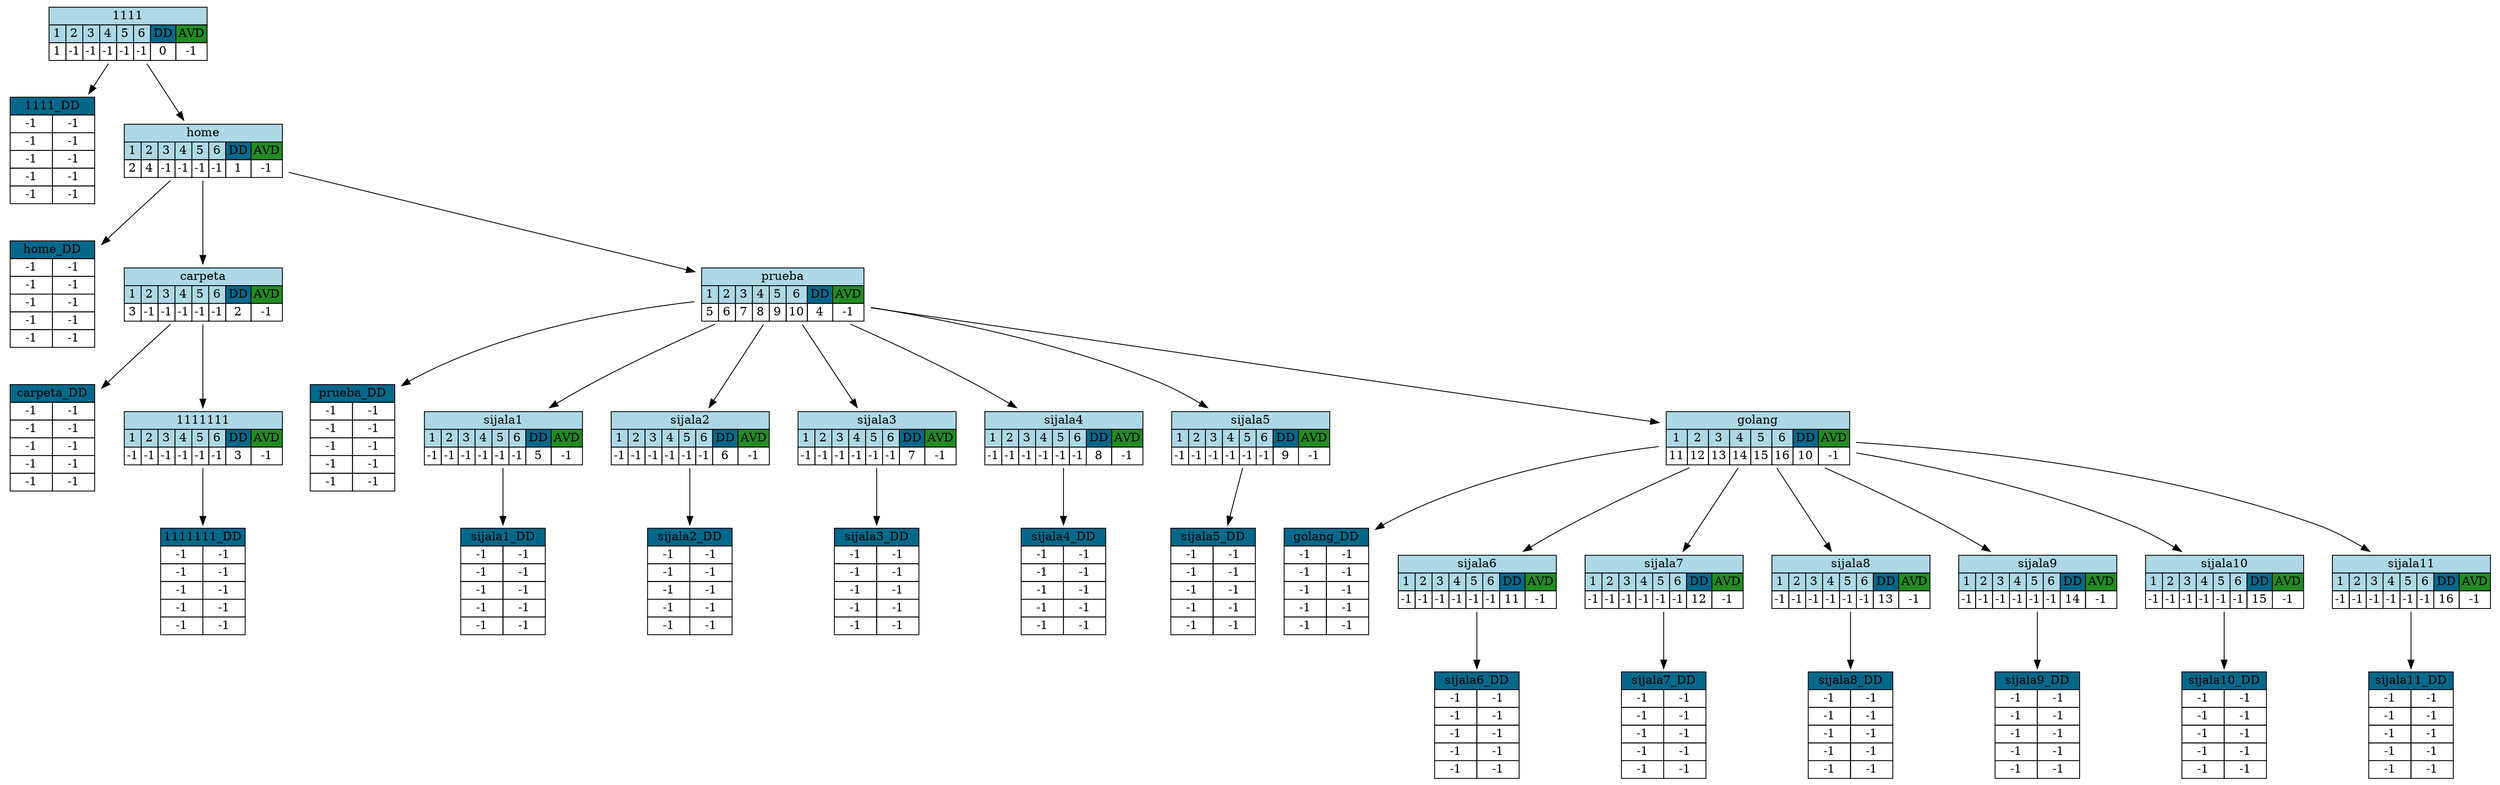 digraph G{ 
node [shape=plaintext]
tbl1111[label=<
<table border='0' cellborder='1' cellspacing='0'>
<tr>
<td colspan='8' bgcolor= 'lightblue' >1111</td>
</tr>
<tr>
<td bgcolor='lightblue' width='20' >1</td>
<td bgcolor='lightblue' width='20' >2</td>
<td bgcolor='lightblue' width='20' >3</td>
<td bgcolor='lightblue' width='20' >4</td>
<td bgcolor='lightblue' width='20' >5</td>
<td bgcolor='lightblue' width='20' >6</td>
<td bgcolor='deepskyblue4' width='30' >DD</td>
<td bgcolor='forestgreen' width='20' >AVD</td>
</tr>
<tr>
<td width='20'>1</td>
<td width='20'>-1</td>
<td width='20'>-1</td>
<td width='20'>-1</td>
<td width='20'>-1</td>
<td width='20'>-1</td>
<td width='20'>0</td>
<td width='20'>-1</td>
</tr>
</table>
>];
tbl1111->tbl1111_DD
tbl1111_DD[label=<
<table border='0' cellborder='1' cellspacing='0'>
<tr><td bgcolor='deepskyblue4' width='100' colspan='2'>1111_DD</td>
</tr>
<tr>
<td>-1</td>
<td>-1</td>
</tr>
<tr>
<td>-1</td>
<td>-1</td>
</tr>
<tr>
<td>-1</td>
<td>-1</td>
</tr>
<tr>
<td>-1</td>
<td>-1</td>
</tr>
<tr>
<td>-1</td>
<td>-1</td>
</tr>
</table>
>];
tbl1111->tblhome
tblhome[label=<
<table border='0' cellborder='1' cellspacing='0'>
<tr>
<td colspan='8' bgcolor= 'lightblue' >home</td>
</tr>
<tr>
<td bgcolor='lightblue' width='20' >1</td>
<td bgcolor='lightblue' width='20' >2</td>
<td bgcolor='lightblue' width='20' >3</td>
<td bgcolor='lightblue' width='20' >4</td>
<td bgcolor='lightblue' width='20' >5</td>
<td bgcolor='lightblue' width='20' >6</td>
<td bgcolor='deepskyblue4' width='30' >DD</td>
<td bgcolor='forestgreen' width='20' >AVD</td>
</tr>
<tr>
<td width='20'>2</td>
<td width='20'>4</td>
<td width='20'>-1</td>
<td width='20'>-1</td>
<td width='20'>-1</td>
<td width='20'>-1</td>
<td width='20'>1</td>
<td width='20'>-1</td>
</tr>
</table>
>];
tblhome->tblhome_DD
tblhome_DD[label=<
<table border='0' cellborder='1' cellspacing='0'>
<tr><td bgcolor='deepskyblue4' width='100' colspan='2'>home_DD</td>
</tr>
<tr>
<td>-1</td>
<td>-1</td>
</tr>
<tr>
<td>-1</td>
<td>-1</td>
</tr>
<tr>
<td>-1</td>
<td>-1</td>
</tr>
<tr>
<td>-1</td>
<td>-1</td>
</tr>
<tr>
<td>-1</td>
<td>-1</td>
</tr>
</table>
>];
tblhome->tblcarpeta
tblcarpeta[label=<
<table border='0' cellborder='1' cellspacing='0'>
<tr>
<td colspan='8' bgcolor= 'lightblue' >carpeta</td>
</tr>
<tr>
<td bgcolor='lightblue' width='20' >1</td>
<td bgcolor='lightblue' width='20' >2</td>
<td bgcolor='lightblue' width='20' >3</td>
<td bgcolor='lightblue' width='20' >4</td>
<td bgcolor='lightblue' width='20' >5</td>
<td bgcolor='lightblue' width='20' >6</td>
<td bgcolor='deepskyblue4' width='30' >DD</td>
<td bgcolor='forestgreen' width='20' >AVD</td>
</tr>
<tr>
<td width='20'>3</td>
<td width='20'>-1</td>
<td width='20'>-1</td>
<td width='20'>-1</td>
<td width='20'>-1</td>
<td width='20'>-1</td>
<td width='20'>2</td>
<td width='20'>-1</td>
</tr>
</table>
>];
tblcarpeta->tblcarpeta_DD
tblcarpeta_DD[label=<
<table border='0' cellborder='1' cellspacing='0'>
<tr><td bgcolor='deepskyblue4' width='100' colspan='2'>carpeta_DD</td>
</tr>
<tr>
<td>-1</td>
<td>-1</td>
</tr>
<tr>
<td>-1</td>
<td>-1</td>
</tr>
<tr>
<td>-1</td>
<td>-1</td>
</tr>
<tr>
<td>-1</td>
<td>-1</td>
</tr>
<tr>
<td>-1</td>
<td>-1</td>
</tr>
</table>
>];
tblcarpeta->tbl1111111
tbl1111111[label=<
<table border='0' cellborder='1' cellspacing='0'>
<tr>
<td colspan='8' bgcolor= 'lightblue' >1111111</td>
</tr>
<tr>
<td bgcolor='lightblue' width='20' >1</td>
<td bgcolor='lightblue' width='20' >2</td>
<td bgcolor='lightblue' width='20' >3</td>
<td bgcolor='lightblue' width='20' >4</td>
<td bgcolor='lightblue' width='20' >5</td>
<td bgcolor='lightblue' width='20' >6</td>
<td bgcolor='deepskyblue4' width='30' >DD</td>
<td bgcolor='forestgreen' width='20' >AVD</td>
</tr>
<tr>
<td width='20'>-1</td>
<td width='20'>-1</td>
<td width='20'>-1</td>
<td width='20'>-1</td>
<td width='20'>-1</td>
<td width='20'>-1</td>
<td width='20'>3</td>
<td width='20'>-1</td>
</tr>
</table>
>];
tbl1111111->tbl1111111_DD
tbl1111111_DD[label=<
<table border='0' cellborder='1' cellspacing='0'>
<tr><td bgcolor='deepskyblue4' width='100' colspan='2'>1111111_DD</td>
</tr>
<tr>
<td>-1</td>
<td>-1</td>
</tr>
<tr>
<td>-1</td>
<td>-1</td>
</tr>
<tr>
<td>-1</td>
<td>-1</td>
</tr>
<tr>
<td>-1</td>
<td>-1</td>
</tr>
<tr>
<td>-1</td>
<td>-1</td>
</tr>
</table>
>];
tblhome->tblprueba
tblprueba[label=<
<table border='0' cellborder='1' cellspacing='0'>
<tr>
<td colspan='8' bgcolor= 'lightblue' >prueba</td>
</tr>
<tr>
<td bgcolor='lightblue' width='20' >1</td>
<td bgcolor='lightblue' width='20' >2</td>
<td bgcolor='lightblue' width='20' >3</td>
<td bgcolor='lightblue' width='20' >4</td>
<td bgcolor='lightblue' width='20' >5</td>
<td bgcolor='lightblue' width='20' >6</td>
<td bgcolor='deepskyblue4' width='30' >DD</td>
<td bgcolor='forestgreen' width='20' >AVD</td>
</tr>
<tr>
<td width='20'>5</td>
<td width='20'>6</td>
<td width='20'>7</td>
<td width='20'>8</td>
<td width='20'>9</td>
<td width='20'>10</td>
<td width='20'>4</td>
<td width='20'>-1</td>
</tr>
</table>
>];
tblprueba->tblprueba_DD
tblprueba_DD[label=<
<table border='0' cellborder='1' cellspacing='0'>
<tr><td bgcolor='deepskyblue4' width='100' colspan='2'>prueba_DD</td>
</tr>
<tr>
<td>-1</td>
<td>-1</td>
</tr>
<tr>
<td>-1</td>
<td>-1</td>
</tr>
<tr>
<td>-1</td>
<td>-1</td>
</tr>
<tr>
<td>-1</td>
<td>-1</td>
</tr>
<tr>
<td>-1</td>
<td>-1</td>
</tr>
</table>
>];
tblprueba->tblsijala1
tblsijala1[label=<
<table border='0' cellborder='1' cellspacing='0'>
<tr>
<td colspan='8' bgcolor= 'lightblue' >sijala1</td>
</tr>
<tr>
<td bgcolor='lightblue' width='20' >1</td>
<td bgcolor='lightblue' width='20' >2</td>
<td bgcolor='lightblue' width='20' >3</td>
<td bgcolor='lightblue' width='20' >4</td>
<td bgcolor='lightblue' width='20' >5</td>
<td bgcolor='lightblue' width='20' >6</td>
<td bgcolor='deepskyblue4' width='30' >DD</td>
<td bgcolor='forestgreen' width='20' >AVD</td>
</tr>
<tr>
<td width='20'>-1</td>
<td width='20'>-1</td>
<td width='20'>-1</td>
<td width='20'>-1</td>
<td width='20'>-1</td>
<td width='20'>-1</td>
<td width='20'>5</td>
<td width='20'>-1</td>
</tr>
</table>
>];
tblsijala1->tblsijala1_DD
tblsijala1_DD[label=<
<table border='0' cellborder='1' cellspacing='0'>
<tr><td bgcolor='deepskyblue4' width='100' colspan='2'>sijala1_DD</td>
</tr>
<tr>
<td>-1</td>
<td>-1</td>
</tr>
<tr>
<td>-1</td>
<td>-1</td>
</tr>
<tr>
<td>-1</td>
<td>-1</td>
</tr>
<tr>
<td>-1</td>
<td>-1</td>
</tr>
<tr>
<td>-1</td>
<td>-1</td>
</tr>
</table>
>];
tblprueba->tblsijala2
tblsijala2[label=<
<table border='0' cellborder='1' cellspacing='0'>
<tr>
<td colspan='8' bgcolor= 'lightblue' >sijala2</td>
</tr>
<tr>
<td bgcolor='lightblue' width='20' >1</td>
<td bgcolor='lightblue' width='20' >2</td>
<td bgcolor='lightblue' width='20' >3</td>
<td bgcolor='lightblue' width='20' >4</td>
<td bgcolor='lightblue' width='20' >5</td>
<td bgcolor='lightblue' width='20' >6</td>
<td bgcolor='deepskyblue4' width='30' >DD</td>
<td bgcolor='forestgreen' width='20' >AVD</td>
</tr>
<tr>
<td width='20'>-1</td>
<td width='20'>-1</td>
<td width='20'>-1</td>
<td width='20'>-1</td>
<td width='20'>-1</td>
<td width='20'>-1</td>
<td width='20'>6</td>
<td width='20'>-1</td>
</tr>
</table>
>];
tblsijala2->tblsijala2_DD
tblsijala2_DD[label=<
<table border='0' cellborder='1' cellspacing='0'>
<tr><td bgcolor='deepskyblue4' width='100' colspan='2'>sijala2_DD</td>
</tr>
<tr>
<td>-1</td>
<td>-1</td>
</tr>
<tr>
<td>-1</td>
<td>-1</td>
</tr>
<tr>
<td>-1</td>
<td>-1</td>
</tr>
<tr>
<td>-1</td>
<td>-1</td>
</tr>
<tr>
<td>-1</td>
<td>-1</td>
</tr>
</table>
>];
tblprueba->tblsijala3
tblsijala3[label=<
<table border='0' cellborder='1' cellspacing='0'>
<tr>
<td colspan='8' bgcolor= 'lightblue' >sijala3</td>
</tr>
<tr>
<td bgcolor='lightblue' width='20' >1</td>
<td bgcolor='lightblue' width='20' >2</td>
<td bgcolor='lightblue' width='20' >3</td>
<td bgcolor='lightblue' width='20' >4</td>
<td bgcolor='lightblue' width='20' >5</td>
<td bgcolor='lightblue' width='20' >6</td>
<td bgcolor='deepskyblue4' width='30' >DD</td>
<td bgcolor='forestgreen' width='20' >AVD</td>
</tr>
<tr>
<td width='20'>-1</td>
<td width='20'>-1</td>
<td width='20'>-1</td>
<td width='20'>-1</td>
<td width='20'>-1</td>
<td width='20'>-1</td>
<td width='20'>7</td>
<td width='20'>-1</td>
</tr>
</table>
>];
tblsijala3->tblsijala3_DD
tblsijala3_DD[label=<
<table border='0' cellborder='1' cellspacing='0'>
<tr><td bgcolor='deepskyblue4' width='100' colspan='2'>sijala3_DD</td>
</tr>
<tr>
<td>-1</td>
<td>-1</td>
</tr>
<tr>
<td>-1</td>
<td>-1</td>
</tr>
<tr>
<td>-1</td>
<td>-1</td>
</tr>
<tr>
<td>-1</td>
<td>-1</td>
</tr>
<tr>
<td>-1</td>
<td>-1</td>
</tr>
</table>
>];
tblprueba->tblsijala4
tblsijala4[label=<
<table border='0' cellborder='1' cellspacing='0'>
<tr>
<td colspan='8' bgcolor= 'lightblue' >sijala4</td>
</tr>
<tr>
<td bgcolor='lightblue' width='20' >1</td>
<td bgcolor='lightblue' width='20' >2</td>
<td bgcolor='lightblue' width='20' >3</td>
<td bgcolor='lightblue' width='20' >4</td>
<td bgcolor='lightblue' width='20' >5</td>
<td bgcolor='lightblue' width='20' >6</td>
<td bgcolor='deepskyblue4' width='30' >DD</td>
<td bgcolor='forestgreen' width='20' >AVD</td>
</tr>
<tr>
<td width='20'>-1</td>
<td width='20'>-1</td>
<td width='20'>-1</td>
<td width='20'>-1</td>
<td width='20'>-1</td>
<td width='20'>-1</td>
<td width='20'>8</td>
<td width='20'>-1</td>
</tr>
</table>
>];
tblsijala4->tblsijala4_DD
tblsijala4_DD[label=<
<table border='0' cellborder='1' cellspacing='0'>
<tr><td bgcolor='deepskyblue4' width='100' colspan='2'>sijala4_DD</td>
</tr>
<tr>
<td>-1</td>
<td>-1</td>
</tr>
<tr>
<td>-1</td>
<td>-1</td>
</tr>
<tr>
<td>-1</td>
<td>-1</td>
</tr>
<tr>
<td>-1</td>
<td>-1</td>
</tr>
<tr>
<td>-1</td>
<td>-1</td>
</tr>
</table>
>];
tblprueba->tblsijala5
tblsijala5[label=<
<table border='0' cellborder='1' cellspacing='0'>
<tr>
<td colspan='8' bgcolor= 'lightblue' >sijala5</td>
</tr>
<tr>
<td bgcolor='lightblue' width='20' >1</td>
<td bgcolor='lightblue' width='20' >2</td>
<td bgcolor='lightblue' width='20' >3</td>
<td bgcolor='lightblue' width='20' >4</td>
<td bgcolor='lightblue' width='20' >5</td>
<td bgcolor='lightblue' width='20' >6</td>
<td bgcolor='deepskyblue4' width='30' >DD</td>
<td bgcolor='forestgreen' width='20' >AVD</td>
</tr>
<tr>
<td width='20'>-1</td>
<td width='20'>-1</td>
<td width='20'>-1</td>
<td width='20'>-1</td>
<td width='20'>-1</td>
<td width='20'>-1</td>
<td width='20'>9</td>
<td width='20'>-1</td>
</tr>
</table>
>];
tblsijala5->tblsijala5_DD
tblsijala5_DD[label=<
<table border='0' cellborder='1' cellspacing='0'>
<tr><td bgcolor='deepskyblue4' width='100' colspan='2'>sijala5_DD</td>
</tr>
<tr>
<td>-1</td>
<td>-1</td>
</tr>
<tr>
<td>-1</td>
<td>-1</td>
</tr>
<tr>
<td>-1</td>
<td>-1</td>
</tr>
<tr>
<td>-1</td>
<td>-1</td>
</tr>
<tr>
<td>-1</td>
<td>-1</td>
</tr>
</table>
>];
tblprueba->tblgolang
tblgolang[label=<
<table border='0' cellborder='1' cellspacing='0'>
<tr>
<td colspan='8' bgcolor= 'lightblue' >golang</td>
</tr>
<tr>
<td bgcolor='lightblue' width='20' >1</td>
<td bgcolor='lightblue' width='20' >2</td>
<td bgcolor='lightblue' width='20' >3</td>
<td bgcolor='lightblue' width='20' >4</td>
<td bgcolor='lightblue' width='20' >5</td>
<td bgcolor='lightblue' width='20' >6</td>
<td bgcolor='deepskyblue4' width='30' >DD</td>
<td bgcolor='forestgreen' width='20' >AVD</td>
</tr>
<tr>
<td width='20'>11</td>
<td width='20'>12</td>
<td width='20'>13</td>
<td width='20'>14</td>
<td width='20'>15</td>
<td width='20'>16</td>
<td width='20'>10</td>
<td width='20'>-1</td>
</tr>
</table>
>];
tblgolang->tblgolang_DD
tblgolang_DD[label=<
<table border='0' cellborder='1' cellspacing='0'>
<tr><td bgcolor='deepskyblue4' width='100' colspan='2'>golang_DD</td>
</tr>
<tr>
<td>-1</td>
<td>-1</td>
</tr>
<tr>
<td>-1</td>
<td>-1</td>
</tr>
<tr>
<td>-1</td>
<td>-1</td>
</tr>
<tr>
<td>-1</td>
<td>-1</td>
</tr>
<tr>
<td>-1</td>
<td>-1</td>
</tr>
</table>
>];
tblgolang->tblsijala6
tblsijala6[label=<
<table border='0' cellborder='1' cellspacing='0'>
<tr>
<td colspan='8' bgcolor= 'lightblue' >sijala6</td>
</tr>
<tr>
<td bgcolor='lightblue' width='20' >1</td>
<td bgcolor='lightblue' width='20' >2</td>
<td bgcolor='lightblue' width='20' >3</td>
<td bgcolor='lightblue' width='20' >4</td>
<td bgcolor='lightblue' width='20' >5</td>
<td bgcolor='lightblue' width='20' >6</td>
<td bgcolor='deepskyblue4' width='30' >DD</td>
<td bgcolor='forestgreen' width='20' >AVD</td>
</tr>
<tr>
<td width='20'>-1</td>
<td width='20'>-1</td>
<td width='20'>-1</td>
<td width='20'>-1</td>
<td width='20'>-1</td>
<td width='20'>-1</td>
<td width='20'>11</td>
<td width='20'>-1</td>
</tr>
</table>
>];
tblsijala6->tblsijala6_DD
tblsijala6_DD[label=<
<table border='0' cellborder='1' cellspacing='0'>
<tr><td bgcolor='deepskyblue4' width='100' colspan='2'>sijala6_DD</td>
</tr>
<tr>
<td>-1</td>
<td>-1</td>
</tr>
<tr>
<td>-1</td>
<td>-1</td>
</tr>
<tr>
<td>-1</td>
<td>-1</td>
</tr>
<tr>
<td>-1</td>
<td>-1</td>
</tr>
<tr>
<td>-1</td>
<td>-1</td>
</tr>
</table>
>];
tblgolang->tblsijala7
tblsijala7[label=<
<table border='0' cellborder='1' cellspacing='0'>
<tr>
<td colspan='8' bgcolor= 'lightblue' >sijala7</td>
</tr>
<tr>
<td bgcolor='lightblue' width='20' >1</td>
<td bgcolor='lightblue' width='20' >2</td>
<td bgcolor='lightblue' width='20' >3</td>
<td bgcolor='lightblue' width='20' >4</td>
<td bgcolor='lightblue' width='20' >5</td>
<td bgcolor='lightblue' width='20' >6</td>
<td bgcolor='deepskyblue4' width='30' >DD</td>
<td bgcolor='forestgreen' width='20' >AVD</td>
</tr>
<tr>
<td width='20'>-1</td>
<td width='20'>-1</td>
<td width='20'>-1</td>
<td width='20'>-1</td>
<td width='20'>-1</td>
<td width='20'>-1</td>
<td width='20'>12</td>
<td width='20'>-1</td>
</tr>
</table>
>];
tblsijala7->tblsijala7_DD
tblsijala7_DD[label=<
<table border='0' cellborder='1' cellspacing='0'>
<tr><td bgcolor='deepskyblue4' width='100' colspan='2'>sijala7_DD</td>
</tr>
<tr>
<td>-1</td>
<td>-1</td>
</tr>
<tr>
<td>-1</td>
<td>-1</td>
</tr>
<tr>
<td>-1</td>
<td>-1</td>
</tr>
<tr>
<td>-1</td>
<td>-1</td>
</tr>
<tr>
<td>-1</td>
<td>-1</td>
</tr>
</table>
>];
tblgolang->tblsijala8
tblsijala8[label=<
<table border='0' cellborder='1' cellspacing='0'>
<tr>
<td colspan='8' bgcolor= 'lightblue' >sijala8</td>
</tr>
<tr>
<td bgcolor='lightblue' width='20' >1</td>
<td bgcolor='lightblue' width='20' >2</td>
<td bgcolor='lightblue' width='20' >3</td>
<td bgcolor='lightblue' width='20' >4</td>
<td bgcolor='lightblue' width='20' >5</td>
<td bgcolor='lightblue' width='20' >6</td>
<td bgcolor='deepskyblue4' width='30' >DD</td>
<td bgcolor='forestgreen' width='20' >AVD</td>
</tr>
<tr>
<td width='20'>-1</td>
<td width='20'>-1</td>
<td width='20'>-1</td>
<td width='20'>-1</td>
<td width='20'>-1</td>
<td width='20'>-1</td>
<td width='20'>13</td>
<td width='20'>-1</td>
</tr>
</table>
>];
tblsijala8->tblsijala8_DD
tblsijala8_DD[label=<
<table border='0' cellborder='1' cellspacing='0'>
<tr><td bgcolor='deepskyblue4' width='100' colspan='2'>sijala8_DD</td>
</tr>
<tr>
<td>-1</td>
<td>-1</td>
</tr>
<tr>
<td>-1</td>
<td>-1</td>
</tr>
<tr>
<td>-1</td>
<td>-1</td>
</tr>
<tr>
<td>-1</td>
<td>-1</td>
</tr>
<tr>
<td>-1</td>
<td>-1</td>
</tr>
</table>
>];
tblgolang->tblsijala9
tblsijala9[label=<
<table border='0' cellborder='1' cellspacing='0'>
<tr>
<td colspan='8' bgcolor= 'lightblue' >sijala9</td>
</tr>
<tr>
<td bgcolor='lightblue' width='20' >1</td>
<td bgcolor='lightblue' width='20' >2</td>
<td bgcolor='lightblue' width='20' >3</td>
<td bgcolor='lightblue' width='20' >4</td>
<td bgcolor='lightblue' width='20' >5</td>
<td bgcolor='lightblue' width='20' >6</td>
<td bgcolor='deepskyblue4' width='30' >DD</td>
<td bgcolor='forestgreen' width='20' >AVD</td>
</tr>
<tr>
<td width='20'>-1</td>
<td width='20'>-1</td>
<td width='20'>-1</td>
<td width='20'>-1</td>
<td width='20'>-1</td>
<td width='20'>-1</td>
<td width='20'>14</td>
<td width='20'>-1</td>
</tr>
</table>
>];
tblsijala9->tblsijala9_DD
tblsijala9_DD[label=<
<table border='0' cellborder='1' cellspacing='0'>
<tr><td bgcolor='deepskyblue4' width='100' colspan='2'>sijala9_DD</td>
</tr>
<tr>
<td>-1</td>
<td>-1</td>
</tr>
<tr>
<td>-1</td>
<td>-1</td>
</tr>
<tr>
<td>-1</td>
<td>-1</td>
</tr>
<tr>
<td>-1</td>
<td>-1</td>
</tr>
<tr>
<td>-1</td>
<td>-1</td>
</tr>
</table>
>];
tblgolang->tblsijala10
tblsijala10[label=<
<table border='0' cellborder='1' cellspacing='0'>
<tr>
<td colspan='8' bgcolor= 'lightblue' >sijala10</td>
</tr>
<tr>
<td bgcolor='lightblue' width='20' >1</td>
<td bgcolor='lightblue' width='20' >2</td>
<td bgcolor='lightblue' width='20' >3</td>
<td bgcolor='lightblue' width='20' >4</td>
<td bgcolor='lightblue' width='20' >5</td>
<td bgcolor='lightblue' width='20' >6</td>
<td bgcolor='deepskyblue4' width='30' >DD</td>
<td bgcolor='forestgreen' width='20' >AVD</td>
</tr>
<tr>
<td width='20'>-1</td>
<td width='20'>-1</td>
<td width='20'>-1</td>
<td width='20'>-1</td>
<td width='20'>-1</td>
<td width='20'>-1</td>
<td width='20'>15</td>
<td width='20'>-1</td>
</tr>
</table>
>];
tblsijala10->tblsijala10_DD
tblsijala10_DD[label=<
<table border='0' cellborder='1' cellspacing='0'>
<tr><td bgcolor='deepskyblue4' width='100' colspan='2'>sijala10_DD</td>
</tr>
<tr>
<td>-1</td>
<td>-1</td>
</tr>
<tr>
<td>-1</td>
<td>-1</td>
</tr>
<tr>
<td>-1</td>
<td>-1</td>
</tr>
<tr>
<td>-1</td>
<td>-1</td>
</tr>
<tr>
<td>-1</td>
<td>-1</td>
</tr>
</table>
>];
tblgolang->tblsijala11
tblsijala11[label=<
<table border='0' cellborder='1' cellspacing='0'>
<tr>
<td colspan='8' bgcolor= 'lightblue' >sijala11</td>
</tr>
<tr>
<td bgcolor='lightblue' width='20' >1</td>
<td bgcolor='lightblue' width='20' >2</td>
<td bgcolor='lightblue' width='20' >3</td>
<td bgcolor='lightblue' width='20' >4</td>
<td bgcolor='lightblue' width='20' >5</td>
<td bgcolor='lightblue' width='20' >6</td>
<td bgcolor='deepskyblue4' width='30' >DD</td>
<td bgcolor='forestgreen' width='20' >AVD</td>
</tr>
<tr>
<td width='20'>-1</td>
<td width='20'>-1</td>
<td width='20'>-1</td>
<td width='20'>-1</td>
<td width='20'>-1</td>
<td width='20'>-1</td>
<td width='20'>16</td>
<td width='20'>-1</td>
</tr>
</table>
>];
tblsijala11->tblsijala11_DD
tblsijala11_DD[label=<
<table border='0' cellborder='1' cellspacing='0'>
<tr><td bgcolor='deepskyblue4' width='100' colspan='2'>sijala11_DD</td>
</tr>
<tr>
<td>-1</td>
<td>-1</td>
</tr>
<tr>
<td>-1</td>
<td>-1</td>
</tr>
<tr>
<td>-1</td>
<td>-1</td>
</tr>
<tr>
<td>-1</td>
<td>-1</td>
</tr>
<tr>
<td>-1</td>
<td>-1</td>
</tr>
</table>
>];
}